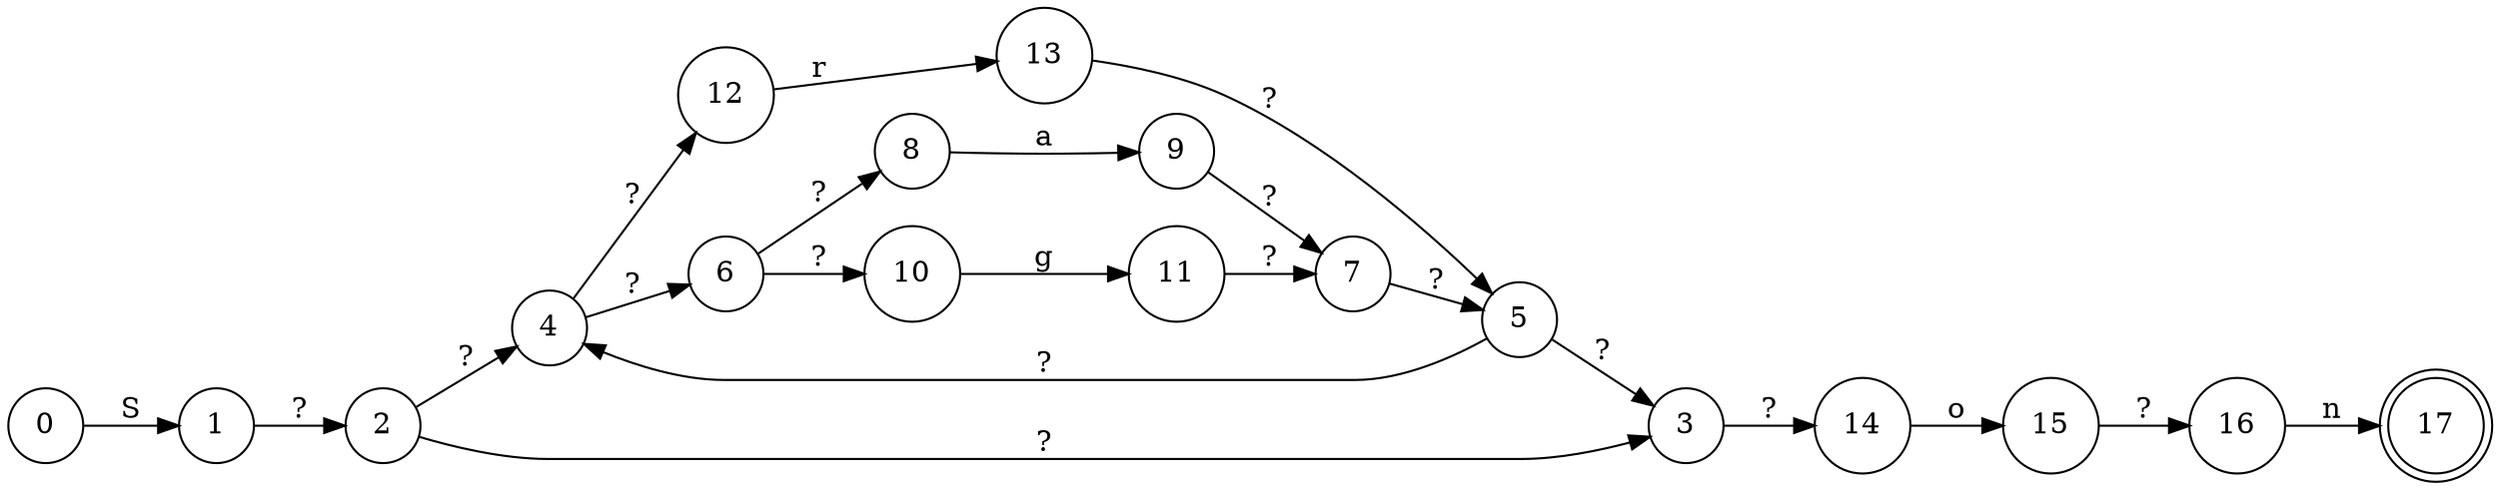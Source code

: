 digraph NDFA {
  rankdir=LR;
  node [shape = circle];
  1 -> 2 [label="?"];
  4 -> 12 [label="?"];
  4 -> 6 [label="?"];
  14 -> 15 [label="o"];
  5 -> 4 [label="?"];
  5 -> 3 [label="?"];
  11 -> 7 [label="?"];
  17 [shape = doublecircle];
  7 -> 5 [label="?"];
  9 -> 7 [label="?"];
  12 -> 13 [label="r"];
  8 -> 9 [label="a"];
  0 -> 1 [label="S"];
  15 -> 16 [label="?"];
  2 -> 4 [label="?"];
  2 -> 3 [label="?"];
  13 -> 5 [label="?"];
  16 -> 17 [label="n"];
  3 -> 14 [label="?"];
  10 -> 11 [label="g"];
  6 -> 8 [label="?"];
  6 -> 10 [label="?"];
}
